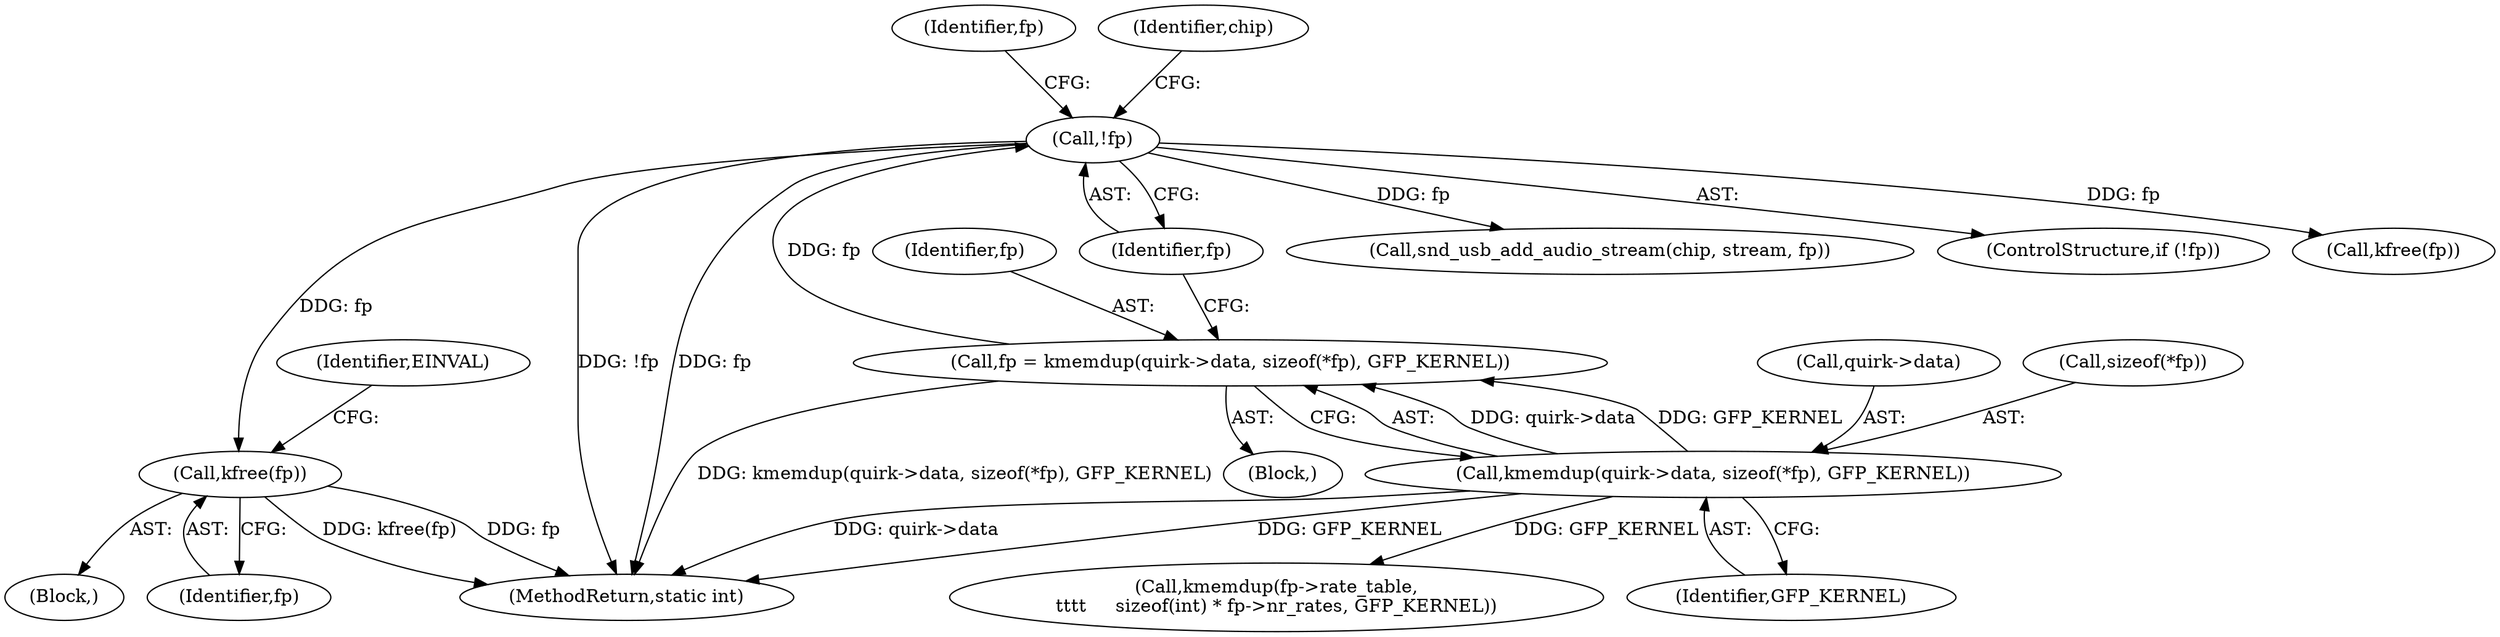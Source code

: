 digraph "0_linux_0f886ca12765d20124bd06291c82951fd49a33be@API" {
"1000142" [label="(Call,kfree(fp))"];
"1000126" [label="(Call,!fp)"];
"1000115" [label="(Call,fp = kmemdup(quirk->data, sizeof(*fp), GFP_KERNEL))"];
"1000117" [label="(Call,kmemdup(quirk->data, sizeof(*fp), GFP_KERNEL))"];
"1000329" [label="(MethodReturn,static int)"];
"1000118" [label="(Call,quirk->data)"];
"1000121" [label="(Call,sizeof(*fp))"];
"1000193" [label="(Call,snd_usb_add_audio_stream(chip, stream, fp))"];
"1000138" [label="(Identifier,fp)"];
"1000156" [label="(Call,kmemdup(fp->rate_table,\n\t\t\t\t     sizeof(int) * fp->nr_rates, GFP_KERNEL))"];
"1000141" [label="(Block,)"];
"1000130" [label="(Identifier,chip)"];
"1000126" [label="(Call,!fp)"];
"1000146" [label="(Identifier,EINVAL)"];
"1000115" [label="(Call,fp = kmemdup(quirk->data, sizeof(*fp), GFP_KERNEL))"];
"1000143" [label="(Identifier,fp)"];
"1000125" [label="(ControlStructure,if (!fp))"];
"1000105" [label="(Block,)"];
"1000171" [label="(Call,kfree(fp))"];
"1000124" [label="(Identifier,GFP_KERNEL)"];
"1000116" [label="(Identifier,fp)"];
"1000142" [label="(Call,kfree(fp))"];
"1000117" [label="(Call,kmemdup(quirk->data, sizeof(*fp), GFP_KERNEL))"];
"1000127" [label="(Identifier,fp)"];
"1000142" -> "1000141"  [label="AST: "];
"1000142" -> "1000143"  [label="CFG: "];
"1000143" -> "1000142"  [label="AST: "];
"1000146" -> "1000142"  [label="CFG: "];
"1000142" -> "1000329"  [label="DDG: kfree(fp)"];
"1000142" -> "1000329"  [label="DDG: fp"];
"1000126" -> "1000142"  [label="DDG: fp"];
"1000126" -> "1000125"  [label="AST: "];
"1000126" -> "1000127"  [label="CFG: "];
"1000127" -> "1000126"  [label="AST: "];
"1000130" -> "1000126"  [label="CFG: "];
"1000138" -> "1000126"  [label="CFG: "];
"1000126" -> "1000329"  [label="DDG: !fp"];
"1000126" -> "1000329"  [label="DDG: fp"];
"1000115" -> "1000126"  [label="DDG: fp"];
"1000126" -> "1000171"  [label="DDG: fp"];
"1000126" -> "1000193"  [label="DDG: fp"];
"1000115" -> "1000105"  [label="AST: "];
"1000115" -> "1000117"  [label="CFG: "];
"1000116" -> "1000115"  [label="AST: "];
"1000117" -> "1000115"  [label="AST: "];
"1000127" -> "1000115"  [label="CFG: "];
"1000115" -> "1000329"  [label="DDG: kmemdup(quirk->data, sizeof(*fp), GFP_KERNEL)"];
"1000117" -> "1000115"  [label="DDG: quirk->data"];
"1000117" -> "1000115"  [label="DDG: GFP_KERNEL"];
"1000117" -> "1000124"  [label="CFG: "];
"1000118" -> "1000117"  [label="AST: "];
"1000121" -> "1000117"  [label="AST: "];
"1000124" -> "1000117"  [label="AST: "];
"1000117" -> "1000329"  [label="DDG: quirk->data"];
"1000117" -> "1000329"  [label="DDG: GFP_KERNEL"];
"1000117" -> "1000156"  [label="DDG: GFP_KERNEL"];
}
